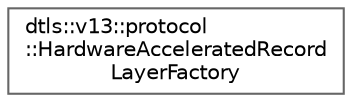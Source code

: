 digraph "Graphical Class Hierarchy"
{
 // LATEX_PDF_SIZE
  bgcolor="transparent";
  edge [fontname=Helvetica,fontsize=10,labelfontname=Helvetica,labelfontsize=10];
  node [fontname=Helvetica,fontsize=10,shape=box,height=0.2,width=0.4];
  rankdir="LR";
  Node0 [id="Node000000",label="dtls::v13::protocol\l::HardwareAcceleratedRecord\lLayerFactory",height=0.2,width=0.4,color="grey40", fillcolor="white", style="filled",URL="$classdtls_1_1v13_1_1protocol_1_1HardwareAcceleratedRecordLayerFactory.html",tooltip="Factory for creating hardware-accelerated record layers."];
}
